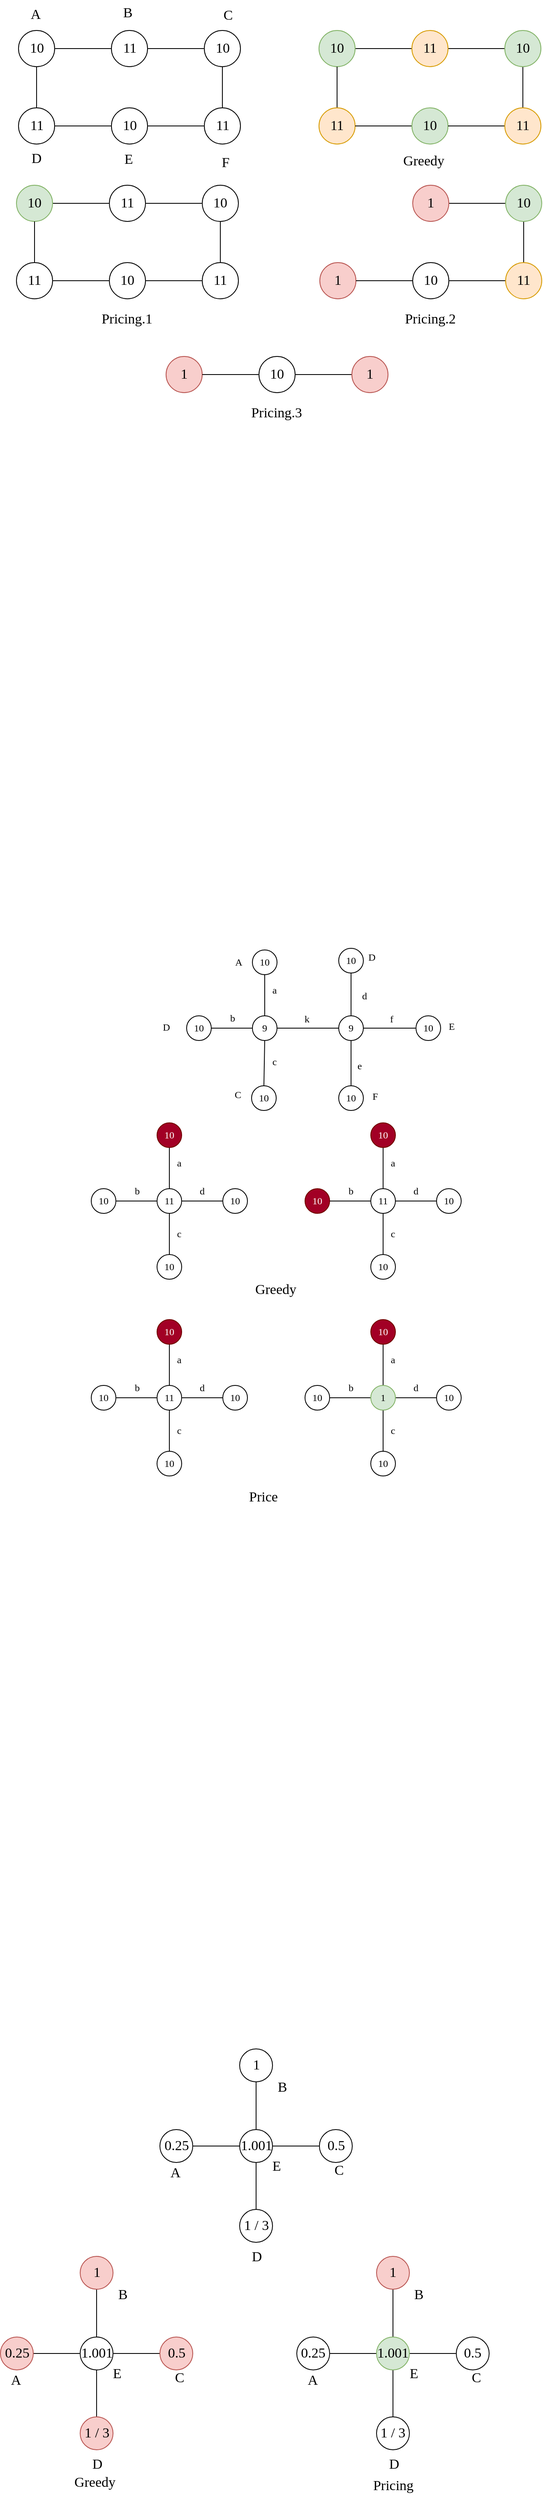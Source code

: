 <mxfile>
    <diagram id="CMbMPII5afzTAGJvP7kr" name="Page-1">
        <mxGraphModel dx="610" dy="340" grid="0" gridSize="10" guides="1" tooltips="1" connect="1" arrows="1" fold="1" page="1" pageScale="1" pageWidth="827" pageHeight="1169" math="0" shadow="0">
            <root>
                <mxCell id="0"/>
                <mxCell id="1" parent="0"/>
                <mxCell id="191" style="edgeStyle=none;html=1;exitX=1;exitY=0.5;exitDx=0;exitDy=0;entryX=0;entryY=0.5;entryDx=0;entryDy=0;fontFamily=Georgia;fontSize=17;endArrow=none;endFill=0;" parent="1" source="182" target="183" edge="1">
                    <mxGeometry relative="1" as="geometry"/>
                </mxCell>
                <mxCell id="182" value="10" style="ellipse;whiteSpace=wrap;html=1;aspect=fixed;fontFamily=Georgia;fontSize=17;" parent="1" vertex="1">
                    <mxGeometry x="99.5" y="166" width="44" height="44" as="geometry"/>
                </mxCell>
                <mxCell id="192" style="edgeStyle=none;html=1;exitX=1;exitY=0.5;exitDx=0;exitDy=0;entryX=0;entryY=0.5;entryDx=0;entryDy=0;fontFamily=Georgia;fontSize=17;endArrow=none;endFill=0;" parent="1" source="183" target="184" edge="1">
                    <mxGeometry relative="1" as="geometry"/>
                </mxCell>
                <mxCell id="183" value="11" style="ellipse;whiteSpace=wrap;html=1;aspect=fixed;fontFamily=Georgia;fontSize=17;" parent="1" vertex="1">
                    <mxGeometry x="212.5" y="166" width="44" height="44" as="geometry"/>
                </mxCell>
                <mxCell id="193" style="edgeStyle=none;html=1;exitX=0.5;exitY=1;exitDx=0;exitDy=0;entryX=0.5;entryY=0;entryDx=0;entryDy=0;fontFamily=Georgia;fontSize=17;endArrow=none;endFill=0;" parent="1" source="184" target="190" edge="1">
                    <mxGeometry relative="1" as="geometry"/>
                </mxCell>
                <mxCell id="184" value="10" style="ellipse;whiteSpace=wrap;html=1;aspect=fixed;fontFamily=Georgia;fontSize=17;" parent="1" vertex="1">
                    <mxGeometry x="325.5" y="166" width="44" height="44" as="geometry"/>
                </mxCell>
                <mxCell id="196" style="edgeStyle=none;html=1;exitX=0.5;exitY=0;exitDx=0;exitDy=0;entryX=0.5;entryY=1;entryDx=0;entryDy=0;fontFamily=Georgia;fontSize=17;endArrow=none;endFill=0;" parent="1" source="188" target="182" edge="1">
                    <mxGeometry relative="1" as="geometry"/>
                </mxCell>
                <mxCell id="188" value="11" style="ellipse;whiteSpace=wrap;html=1;aspect=fixed;fontFamily=Georgia;fontSize=17;" parent="1" vertex="1">
                    <mxGeometry x="99.5" y="260" width="44" height="44" as="geometry"/>
                </mxCell>
                <mxCell id="195" style="edgeStyle=none;html=1;exitX=0;exitY=0.5;exitDx=0;exitDy=0;entryX=1;entryY=0.5;entryDx=0;entryDy=0;fontFamily=Georgia;fontSize=17;endArrow=none;endFill=0;" parent="1" source="189" target="188" edge="1">
                    <mxGeometry relative="1" as="geometry"/>
                </mxCell>
                <mxCell id="189" value="10" style="ellipse;whiteSpace=wrap;html=1;aspect=fixed;fontFamily=Georgia;fontSize=17;" parent="1" vertex="1">
                    <mxGeometry x="212.5" y="260" width="44" height="44" as="geometry"/>
                </mxCell>
                <mxCell id="194" style="edgeStyle=none;html=1;exitX=0;exitY=0.5;exitDx=0;exitDy=0;entryX=1;entryY=0.5;entryDx=0;entryDy=0;fontFamily=Georgia;fontSize=17;endArrow=none;endFill=0;" parent="1" source="190" target="189" edge="1">
                    <mxGeometry relative="1" as="geometry"/>
                </mxCell>
                <mxCell id="190" value="11" style="ellipse;whiteSpace=wrap;html=1;aspect=fixed;fontFamily=Georgia;fontSize=17;" parent="1" vertex="1">
                    <mxGeometry x="325.5" y="260" width="44" height="44" as="geometry"/>
                </mxCell>
                <mxCell id="197" style="edgeStyle=none;html=1;exitX=1;exitY=0.5;exitDx=0;exitDy=0;entryX=0;entryY=0.5;entryDx=0;entryDy=0;fontFamily=Georgia;fontSize=17;endArrow=none;endFill=0;" parent="1" source="198" target="200" edge="1">
                    <mxGeometry relative="1" as="geometry"/>
                </mxCell>
                <mxCell id="198" value="10" style="ellipse;whiteSpace=wrap;html=1;aspect=fixed;fontFamily=Georgia;fontSize=17;fillColor=#d5e8d4;strokeColor=#82b366;" parent="1" vertex="1">
                    <mxGeometry x="465" y="166" width="44" height="44" as="geometry"/>
                </mxCell>
                <mxCell id="199" style="edgeStyle=none;html=1;exitX=1;exitY=0.5;exitDx=0;exitDy=0;entryX=0;entryY=0.5;entryDx=0;entryDy=0;fontFamily=Georgia;fontSize=17;endArrow=none;endFill=0;" parent="1" source="200" target="202" edge="1">
                    <mxGeometry relative="1" as="geometry"/>
                </mxCell>
                <mxCell id="200" value="11" style="ellipse;whiteSpace=wrap;html=1;aspect=fixed;fontFamily=Georgia;fontSize=17;fillColor=#ffe6cc;strokeColor=#d79b00;" parent="1" vertex="1">
                    <mxGeometry x="578" y="166" width="44" height="44" as="geometry"/>
                </mxCell>
                <mxCell id="201" style="edgeStyle=none;html=1;exitX=0.5;exitY=1;exitDx=0;exitDy=0;entryX=0.5;entryY=0;entryDx=0;entryDy=0;fontFamily=Georgia;fontSize=17;endArrow=none;endFill=0;" parent="1" source="202" target="208" edge="1">
                    <mxGeometry relative="1" as="geometry"/>
                </mxCell>
                <mxCell id="202" value="10" style="ellipse;whiteSpace=wrap;html=1;aspect=fixed;fontFamily=Georgia;fontSize=17;fillColor=#d5e8d4;strokeColor=#82b366;" parent="1" vertex="1">
                    <mxGeometry x="691" y="166" width="44" height="44" as="geometry"/>
                </mxCell>
                <mxCell id="203" style="edgeStyle=none;html=1;exitX=0.5;exitY=0;exitDx=0;exitDy=0;entryX=0.5;entryY=1;entryDx=0;entryDy=0;fontFamily=Georgia;fontSize=17;endArrow=none;endFill=0;" parent="1" source="204" target="198" edge="1">
                    <mxGeometry relative="1" as="geometry"/>
                </mxCell>
                <mxCell id="204" value="11" style="ellipse;whiteSpace=wrap;html=1;aspect=fixed;fontFamily=Georgia;fontSize=17;fillColor=#ffe6cc;strokeColor=#d79b00;" parent="1" vertex="1">
                    <mxGeometry x="465" y="260" width="44" height="44" as="geometry"/>
                </mxCell>
                <mxCell id="205" style="edgeStyle=none;html=1;exitX=0;exitY=0.5;exitDx=0;exitDy=0;entryX=1;entryY=0.5;entryDx=0;entryDy=0;fontFamily=Georgia;fontSize=17;endArrow=none;endFill=0;" parent="1" source="206" target="204" edge="1">
                    <mxGeometry relative="1" as="geometry"/>
                </mxCell>
                <mxCell id="206" value="10" style="ellipse;whiteSpace=wrap;html=1;aspect=fixed;fontFamily=Georgia;fontSize=17;fillColor=#d5e8d4;strokeColor=#82b366;" parent="1" vertex="1">
                    <mxGeometry x="578" y="260" width="44" height="44" as="geometry"/>
                </mxCell>
                <mxCell id="207" style="edgeStyle=none;html=1;exitX=0;exitY=0.5;exitDx=0;exitDy=0;entryX=1;entryY=0.5;entryDx=0;entryDy=0;fontFamily=Georgia;fontSize=17;endArrow=none;endFill=0;" parent="1" source="208" target="206" edge="1">
                    <mxGeometry relative="1" as="geometry"/>
                </mxCell>
                <mxCell id="208" value="11" style="ellipse;whiteSpace=wrap;html=1;aspect=fixed;fontFamily=Georgia;fontSize=17;fillColor=#ffe6cc;strokeColor=#d79b00;" parent="1" vertex="1">
                    <mxGeometry x="691" y="260" width="44" height="44" as="geometry"/>
                </mxCell>
                <mxCell id="211" style="edgeStyle=none;html=1;exitX=1;exitY=0.5;exitDx=0;exitDy=0;entryX=0;entryY=0.5;entryDx=0;entryDy=0;fontFamily=Georgia;fontSize=17;endArrow=none;endFill=0;" parent="1" source="212" target="214" edge="1">
                    <mxGeometry relative="1" as="geometry"/>
                </mxCell>
                <mxCell id="212" value="1" style="ellipse;whiteSpace=wrap;html=1;aspect=fixed;fontFamily=Georgia;fontSize=17;fillColor=#f8cecc;strokeColor=#b85450;" parent="1" vertex="1">
                    <mxGeometry x="579" y="354" width="44" height="44" as="geometry"/>
                </mxCell>
                <mxCell id="213" style="edgeStyle=none;html=1;exitX=0.5;exitY=1;exitDx=0;exitDy=0;entryX=0.5;entryY=0;entryDx=0;entryDy=0;fontFamily=Georgia;fontSize=17;endArrow=none;endFill=0;" parent="1" source="214" target="220" edge="1">
                    <mxGeometry relative="1" as="geometry"/>
                </mxCell>
                <mxCell id="214" value="10" style="ellipse;whiteSpace=wrap;html=1;aspect=fixed;fontFamily=Georgia;fontSize=17;fillColor=#d5e8d4;strokeColor=#82b366;" parent="1" vertex="1">
                    <mxGeometry x="692" y="354" width="44" height="44" as="geometry"/>
                </mxCell>
                <mxCell id="216" value="1" style="ellipse;whiteSpace=wrap;html=1;aspect=fixed;fontFamily=Georgia;fontSize=17;fillColor=#f8cecc;strokeColor=#b85450;" parent="1" vertex="1">
                    <mxGeometry x="466" y="448" width="44" height="44" as="geometry"/>
                </mxCell>
                <mxCell id="217" style="edgeStyle=none;html=1;exitX=0;exitY=0.5;exitDx=0;exitDy=0;entryX=1;entryY=0.5;entryDx=0;entryDy=0;fontFamily=Georgia;fontSize=17;endArrow=none;endFill=0;" parent="1" source="218" target="216" edge="1">
                    <mxGeometry relative="1" as="geometry"/>
                </mxCell>
                <mxCell id="218" value="10" style="ellipse;whiteSpace=wrap;html=1;aspect=fixed;fontFamily=Georgia;fontSize=17;" parent="1" vertex="1">
                    <mxGeometry x="579" y="448" width="44" height="44" as="geometry"/>
                </mxCell>
                <mxCell id="219" style="edgeStyle=none;html=1;exitX=0;exitY=0.5;exitDx=0;exitDy=0;entryX=1;entryY=0.5;entryDx=0;entryDy=0;fontFamily=Georgia;fontSize=17;endArrow=none;endFill=0;" parent="1" source="220" target="218" edge="1">
                    <mxGeometry relative="1" as="geometry"/>
                </mxCell>
                <mxCell id="220" value="11" style="ellipse;whiteSpace=wrap;html=1;aspect=fixed;fontFamily=Georgia;fontSize=17;fillColor=#ffe6cc;strokeColor=#d79b00;" parent="1" vertex="1">
                    <mxGeometry x="692" y="448" width="44" height="44" as="geometry"/>
                </mxCell>
                <mxCell id="221" value="Greedy" style="text;html=1;align=center;verticalAlign=middle;resizable=0;points=[];autosize=1;strokeColor=none;fillColor=none;fontSize=17;fontFamily=Georgia;" parent="1" vertex="1">
                    <mxGeometry x="556" y="309" width="72" height="32" as="geometry"/>
                </mxCell>
                <mxCell id="222" value="Pricing.2" style="text;html=1;align=center;verticalAlign=middle;resizable=0;points=[];autosize=1;strokeColor=none;fillColor=none;fontSize=17;fontFamily=Georgia;" parent="1" vertex="1">
                    <mxGeometry x="557" y="501" width="86" height="32" as="geometry"/>
                </mxCell>
                <mxCell id="226" value="A" style="text;html=1;align=center;verticalAlign=middle;resizable=0;points=[];autosize=1;strokeColor=none;fillColor=none;fontSize=17;fontFamily=Georgia;" parent="1" vertex="1">
                    <mxGeometry x="105" y="131" width="29" height="32" as="geometry"/>
                </mxCell>
                <mxCell id="227" value="B" style="text;html=1;align=center;verticalAlign=middle;resizable=0;points=[];autosize=1;strokeColor=none;fillColor=none;fontSize=17;fontFamily=Georgia;" parent="1" vertex="1">
                    <mxGeometry x="217" y="129" width="29" height="32" as="geometry"/>
                </mxCell>
                <mxCell id="228" value="C" style="text;html=1;align=center;verticalAlign=middle;resizable=0;points=[];autosize=1;strokeColor=none;fillColor=none;fontSize=17;fontFamily=Georgia;" parent="1" vertex="1">
                    <mxGeometry x="339" y="132" width="29" height="32" as="geometry"/>
                </mxCell>
                <mxCell id="229" value="D" style="text;html=1;align=center;verticalAlign=middle;resizable=0;points=[];autosize=1;strokeColor=none;fillColor=none;fontSize=17;fontFamily=Georgia;" parent="1" vertex="1">
                    <mxGeometry x="105" y="306" width="31" height="32" as="geometry"/>
                </mxCell>
                <mxCell id="230" value="E" style="text;html=1;align=center;verticalAlign=middle;resizable=0;points=[];autosize=1;strokeColor=none;fillColor=none;fontSize=17;fontFamily=Georgia;" parent="1" vertex="1">
                    <mxGeometry x="218" y="307" width="29" height="32" as="geometry"/>
                </mxCell>
                <mxCell id="231" value="F" style="text;html=1;align=center;verticalAlign=middle;resizable=0;points=[];autosize=1;strokeColor=none;fillColor=none;fontSize=17;fontFamily=Georgia;" parent="1" vertex="1">
                    <mxGeometry x="337" y="311" width="28" height="32" as="geometry"/>
                </mxCell>
                <mxCell id="233" style="edgeStyle=none;html=1;exitX=1;exitY=0.5;exitDx=0;exitDy=0;entryX=0;entryY=0.5;entryDx=0;entryDy=0;fontFamily=Georgia;fontSize=17;endArrow=none;endFill=0;" parent="1" source="234" target="236" edge="1">
                    <mxGeometry relative="1" as="geometry"/>
                </mxCell>
                <mxCell id="234" value="10" style="ellipse;whiteSpace=wrap;html=1;aspect=fixed;fontFamily=Georgia;fontSize=17;fillColor=#d5e8d4;strokeColor=#82b366;" parent="1" vertex="1">
                    <mxGeometry x="97" y="354" width="44" height="44" as="geometry"/>
                </mxCell>
                <mxCell id="235" style="edgeStyle=none;html=1;exitX=1;exitY=0.5;exitDx=0;exitDy=0;entryX=0;entryY=0.5;entryDx=0;entryDy=0;fontFamily=Georgia;fontSize=17;endArrow=none;endFill=0;" parent="1" source="236" target="238" edge="1">
                    <mxGeometry relative="1" as="geometry"/>
                </mxCell>
                <mxCell id="236" value="11" style="ellipse;whiteSpace=wrap;html=1;aspect=fixed;fontFamily=Georgia;fontSize=17;" parent="1" vertex="1">
                    <mxGeometry x="210" y="354" width="44" height="44" as="geometry"/>
                </mxCell>
                <mxCell id="237" style="edgeStyle=none;html=1;exitX=0.5;exitY=1;exitDx=0;exitDy=0;entryX=0.5;entryY=0;entryDx=0;entryDy=0;fontFamily=Georgia;fontSize=17;endArrow=none;endFill=0;" parent="1" source="238" target="244" edge="1">
                    <mxGeometry relative="1" as="geometry"/>
                </mxCell>
                <mxCell id="238" value="10" style="ellipse;whiteSpace=wrap;html=1;aspect=fixed;fontFamily=Georgia;fontSize=17;" parent="1" vertex="1">
                    <mxGeometry x="323" y="354" width="44" height="44" as="geometry"/>
                </mxCell>
                <mxCell id="239" style="edgeStyle=none;html=1;exitX=0.5;exitY=0;exitDx=0;exitDy=0;entryX=0.5;entryY=1;entryDx=0;entryDy=0;fontFamily=Georgia;fontSize=17;endArrow=none;endFill=0;" parent="1" source="240" target="234" edge="1">
                    <mxGeometry relative="1" as="geometry"/>
                </mxCell>
                <mxCell id="240" value="11" style="ellipse;whiteSpace=wrap;html=1;aspect=fixed;fontFamily=Georgia;fontSize=17;" parent="1" vertex="1">
                    <mxGeometry x="97" y="448" width="44" height="44" as="geometry"/>
                </mxCell>
                <mxCell id="241" style="edgeStyle=none;html=1;exitX=0;exitY=0.5;exitDx=0;exitDy=0;entryX=1;entryY=0.5;entryDx=0;entryDy=0;fontFamily=Georgia;fontSize=17;endArrow=none;endFill=0;" parent="1" source="242" target="240" edge="1">
                    <mxGeometry relative="1" as="geometry"/>
                </mxCell>
                <mxCell id="242" value="10" style="ellipse;whiteSpace=wrap;html=1;aspect=fixed;fontFamily=Georgia;fontSize=17;" parent="1" vertex="1">
                    <mxGeometry x="210" y="448" width="44" height="44" as="geometry"/>
                </mxCell>
                <mxCell id="243" style="edgeStyle=none;html=1;exitX=0;exitY=0.5;exitDx=0;exitDy=0;entryX=1;entryY=0.5;entryDx=0;entryDy=0;fontFamily=Georgia;fontSize=17;endArrow=none;endFill=0;" parent="1" source="244" target="242" edge="1">
                    <mxGeometry relative="1" as="geometry"/>
                </mxCell>
                <mxCell id="244" value="11" style="ellipse;whiteSpace=wrap;html=1;aspect=fixed;fontFamily=Georgia;fontSize=17;" parent="1" vertex="1">
                    <mxGeometry x="323" y="448" width="44" height="44" as="geometry"/>
                </mxCell>
                <mxCell id="245" value="Pricing.1" style="text;html=1;align=center;verticalAlign=middle;resizable=0;points=[];autosize=1;strokeColor=none;fillColor=none;fontSize=17;fontFamily=Georgia;" parent="1" vertex="1">
                    <mxGeometry x="189" y="501" width="84" height="32" as="geometry"/>
                </mxCell>
                <mxCell id="250" value="1" style="ellipse;whiteSpace=wrap;html=1;aspect=fixed;fontFamily=Georgia;fontSize=17;fillColor=#f8cecc;strokeColor=#b85450;" parent="1" vertex="1">
                    <mxGeometry x="279" y="562" width="44" height="44" as="geometry"/>
                </mxCell>
                <mxCell id="251" style="edgeStyle=none;html=1;exitX=0;exitY=0.5;exitDx=0;exitDy=0;entryX=1;entryY=0.5;entryDx=0;entryDy=0;fontFamily=Georgia;fontSize=17;endArrow=none;endFill=0;" parent="1" source="252" target="250" edge="1">
                    <mxGeometry relative="1" as="geometry"/>
                </mxCell>
                <mxCell id="252" value="10" style="ellipse;whiteSpace=wrap;html=1;aspect=fixed;fontFamily=Georgia;fontSize=17;" parent="1" vertex="1">
                    <mxGeometry x="392" y="562" width="44" height="44" as="geometry"/>
                </mxCell>
                <mxCell id="253" style="edgeStyle=none;html=1;exitX=0;exitY=0.5;exitDx=0;exitDy=0;entryX=1;entryY=0.5;entryDx=0;entryDy=0;fontFamily=Georgia;fontSize=17;endArrow=none;endFill=0;" parent="1" source="254" target="252" edge="1">
                    <mxGeometry relative="1" as="geometry"/>
                </mxCell>
                <mxCell id="254" value="1" style="ellipse;whiteSpace=wrap;html=1;aspect=fixed;fontFamily=Georgia;fontSize=17;fillColor=#f8cecc;strokeColor=#b85450;" parent="1" vertex="1">
                    <mxGeometry x="505" y="562" width="44" height="44" as="geometry"/>
                </mxCell>
                <mxCell id="255" value="Pricing.3" style="text;html=1;align=center;verticalAlign=middle;resizable=0;points=[];autosize=1;strokeColor=none;fillColor=none;fontSize=17;fontFamily=Georgia;" parent="1" vertex="1">
                    <mxGeometry x="370" y="615" width="86" height="32" as="geometry"/>
                </mxCell>
                <mxCell id="256" style="edgeStyle=none;html=1;exitX=1;exitY=0.5;exitDx=0;exitDy=0;entryX=0;entryY=0.5;entryDx=0;entryDy=0;endArrow=none;endFill=0;fontFamily=Georgia;" edge="1" parent="1" source="257" target="263">
                    <mxGeometry relative="1" as="geometry"/>
                </mxCell>
                <mxCell id="257" value="10" style="ellipse;whiteSpace=wrap;html=1;aspect=fixed;fontFamily=Georgia;" vertex="1" parent="1">
                    <mxGeometry x="188" y="1573" width="30" height="30" as="geometry"/>
                </mxCell>
                <mxCell id="258" value="10" style="ellipse;whiteSpace=wrap;html=1;aspect=fixed;fontFamily=Georgia;" vertex="1" parent="1">
                    <mxGeometry x="268" y="1653" width="30" height="30" as="geometry"/>
                </mxCell>
                <mxCell id="259" value="10" style="ellipse;whiteSpace=wrap;html=1;aspect=fixed;fontFamily=Georgia;" vertex="1" parent="1">
                    <mxGeometry x="348" y="1573" width="30" height="30" as="geometry"/>
                </mxCell>
                <mxCell id="260" style="edgeStyle=none;html=1;exitX=1;exitY=0.5;exitDx=0;exitDy=0;entryX=0;entryY=0.5;entryDx=0;entryDy=0;endArrow=none;endFill=0;fontFamily=Georgia;" edge="1" parent="1" source="263" target="259">
                    <mxGeometry relative="1" as="geometry"/>
                </mxCell>
                <mxCell id="261" style="edgeStyle=none;html=1;exitX=0.5;exitY=0;exitDx=0;exitDy=0;entryX=0.5;entryY=1;entryDx=0;entryDy=0;endArrow=none;endFill=0;fontFamily=Georgia;" edge="1" parent="1" source="263" target="264">
                    <mxGeometry relative="1" as="geometry"/>
                </mxCell>
                <mxCell id="262" style="edgeStyle=none;html=1;exitX=0.5;exitY=1;exitDx=0;exitDy=0;entryX=0.5;entryY=0;entryDx=0;entryDy=0;endArrow=none;endFill=0;fontFamily=Georgia;" edge="1" parent="1" source="263" target="258">
                    <mxGeometry relative="1" as="geometry"/>
                </mxCell>
                <mxCell id="263" value="11" style="ellipse;whiteSpace=wrap;html=1;aspect=fixed;fontFamily=Georgia;" vertex="1" parent="1">
                    <mxGeometry x="268" y="1573" width="30" height="30" as="geometry"/>
                </mxCell>
                <mxCell id="264" value="10" style="ellipse;whiteSpace=wrap;html=1;aspect=fixed;fillColor=#a20025;fontColor=#ffffff;strokeColor=#6F0000;fontFamily=Georgia;" vertex="1" parent="1">
                    <mxGeometry x="268" y="1493" width="30" height="30" as="geometry"/>
                </mxCell>
                <mxCell id="265" value="a" style="text;strokeColor=none;align=center;fillColor=none;html=1;verticalAlign=middle;whiteSpace=wrap;rounded=0;fontFamily=Georgia;" vertex="1" parent="1">
                    <mxGeometry x="265" y="1527" width="60" height="30" as="geometry"/>
                </mxCell>
                <mxCell id="266" value="d" style="text;strokeColor=none;align=center;fillColor=none;html=1;verticalAlign=middle;whiteSpace=wrap;rounded=0;fontFamily=Georgia;" vertex="1" parent="1">
                    <mxGeometry x="293" y="1561" width="60" height="30" as="geometry"/>
                </mxCell>
                <mxCell id="267" value="c" style="text;strokeColor=none;align=center;fillColor=none;html=1;verticalAlign=middle;whiteSpace=wrap;rounded=0;fontFamily=Georgia;" vertex="1" parent="1">
                    <mxGeometry x="265" y="1613" width="60" height="30" as="geometry"/>
                </mxCell>
                <mxCell id="268" value="b" style="text;strokeColor=none;align=center;fillColor=none;html=1;verticalAlign=middle;whiteSpace=wrap;rounded=0;fontFamily=Georgia;" vertex="1" parent="1">
                    <mxGeometry x="214" y="1561" width="60" height="30" as="geometry"/>
                </mxCell>
                <mxCell id="269" style="edgeStyle=none;html=1;exitX=1;exitY=0.5;exitDx=0;exitDy=0;entryX=0;entryY=0.5;entryDx=0;entryDy=0;endArrow=none;endFill=0;fontFamily=Georgia;" edge="1" parent="1" source="270" target="276">
                    <mxGeometry relative="1" as="geometry"/>
                </mxCell>
                <mxCell id="270" value="10" style="ellipse;whiteSpace=wrap;html=1;aspect=fixed;fillColor=#a20025;fontColor=#ffffff;strokeColor=#6F0000;fontFamily=Georgia;" vertex="1" parent="1">
                    <mxGeometry x="448" y="1573" width="30" height="30" as="geometry"/>
                </mxCell>
                <mxCell id="271" value="10" style="ellipse;whiteSpace=wrap;html=1;aspect=fixed;fontFamily=Georgia;" vertex="1" parent="1">
                    <mxGeometry x="528" y="1653" width="30" height="30" as="geometry"/>
                </mxCell>
                <mxCell id="272" value="10" style="ellipse;whiteSpace=wrap;html=1;aspect=fixed;fontFamily=Georgia;" vertex="1" parent="1">
                    <mxGeometry x="608" y="1573" width="30" height="30" as="geometry"/>
                </mxCell>
                <mxCell id="273" style="edgeStyle=none;html=1;exitX=1;exitY=0.5;exitDx=0;exitDy=0;entryX=0;entryY=0.5;entryDx=0;entryDy=0;endArrow=none;endFill=0;fontFamily=Georgia;" edge="1" parent="1" source="276" target="272">
                    <mxGeometry relative="1" as="geometry"/>
                </mxCell>
                <mxCell id="274" style="edgeStyle=none;html=1;exitX=0.5;exitY=0;exitDx=0;exitDy=0;entryX=0.5;entryY=1;entryDx=0;entryDy=0;endArrow=none;endFill=0;fontFamily=Georgia;" edge="1" parent="1" source="276" target="277">
                    <mxGeometry relative="1" as="geometry"/>
                </mxCell>
                <mxCell id="275" style="edgeStyle=none;html=1;exitX=0.5;exitY=1;exitDx=0;exitDy=0;entryX=0.5;entryY=0;entryDx=0;entryDy=0;endArrow=none;endFill=0;fontFamily=Georgia;" edge="1" parent="1" source="276" target="271">
                    <mxGeometry relative="1" as="geometry"/>
                </mxCell>
                <mxCell id="276" value="11" style="ellipse;whiteSpace=wrap;html=1;aspect=fixed;fontFamily=Georgia;" vertex="1" parent="1">
                    <mxGeometry x="528" y="1573" width="30" height="30" as="geometry"/>
                </mxCell>
                <mxCell id="277" value="10" style="ellipse;whiteSpace=wrap;html=1;aspect=fixed;fillColor=#a20025;fontColor=#ffffff;strokeColor=#6F0000;fontFamily=Georgia;" vertex="1" parent="1">
                    <mxGeometry x="528" y="1493" width="30" height="30" as="geometry"/>
                </mxCell>
                <mxCell id="278" value="a" style="text;strokeColor=none;align=center;fillColor=none;html=1;verticalAlign=middle;whiteSpace=wrap;rounded=0;fontFamily=Georgia;" vertex="1" parent="1">
                    <mxGeometry x="525" y="1527" width="60" height="30" as="geometry"/>
                </mxCell>
                <mxCell id="279" value="d" style="text;align=center;html=1;verticalAlign=middle;whiteSpace=wrap;rounded=0;fontFamily=Georgia;" vertex="1" parent="1">
                    <mxGeometry x="553" y="1561" width="60" height="30" as="geometry"/>
                </mxCell>
                <mxCell id="280" value="c" style="text;strokeColor=none;align=center;fillColor=none;html=1;verticalAlign=middle;whiteSpace=wrap;rounded=0;fontFamily=Georgia;" vertex="1" parent="1">
                    <mxGeometry x="525" y="1613" width="60" height="30" as="geometry"/>
                </mxCell>
                <mxCell id="281" value="b" style="text;strokeColor=none;align=center;fillColor=none;html=1;verticalAlign=middle;whiteSpace=wrap;rounded=0;fontFamily=Georgia;" vertex="1" parent="1">
                    <mxGeometry x="474" y="1561" width="60" height="30" as="geometry"/>
                </mxCell>
                <mxCell id="282" style="edgeStyle=none;html=1;exitX=1;exitY=0.5;exitDx=0;exitDy=0;entryX=0;entryY=0.5;entryDx=0;entryDy=0;endArrow=none;endFill=0;fontFamily=Georgia;" edge="1" parent="1" source="283" target="289">
                    <mxGeometry relative="1" as="geometry"/>
                </mxCell>
                <mxCell id="283" value="10" style="ellipse;whiteSpace=wrap;html=1;aspect=fixed;fontFamily=Georgia;" vertex="1" parent="1">
                    <mxGeometry x="188" y="1812" width="30" height="30" as="geometry"/>
                </mxCell>
                <mxCell id="284" value="10" style="ellipse;whiteSpace=wrap;html=1;aspect=fixed;fontFamily=Georgia;" vertex="1" parent="1">
                    <mxGeometry x="268" y="1892" width="30" height="30" as="geometry"/>
                </mxCell>
                <mxCell id="285" value="10" style="ellipse;whiteSpace=wrap;html=1;aspect=fixed;fontFamily=Georgia;" vertex="1" parent="1">
                    <mxGeometry x="348" y="1812" width="30" height="30" as="geometry"/>
                </mxCell>
                <mxCell id="286" style="edgeStyle=none;html=1;exitX=1;exitY=0.5;exitDx=0;exitDy=0;entryX=0;entryY=0.5;entryDx=0;entryDy=0;endArrow=none;endFill=0;fontFamily=Georgia;" edge="1" parent="1" source="289" target="285">
                    <mxGeometry relative="1" as="geometry"/>
                </mxCell>
                <mxCell id="287" style="edgeStyle=none;html=1;exitX=0.5;exitY=0;exitDx=0;exitDy=0;entryX=0.5;entryY=1;entryDx=0;entryDy=0;endArrow=none;endFill=0;fontFamily=Georgia;" edge="1" parent="1" source="289" target="290">
                    <mxGeometry relative="1" as="geometry"/>
                </mxCell>
                <mxCell id="288" style="edgeStyle=none;html=1;exitX=0.5;exitY=1;exitDx=0;exitDy=0;entryX=0.5;entryY=0;entryDx=0;entryDy=0;endArrow=none;endFill=0;fontFamily=Georgia;" edge="1" parent="1" source="289" target="284">
                    <mxGeometry relative="1" as="geometry"/>
                </mxCell>
                <mxCell id="289" value="11" style="ellipse;whiteSpace=wrap;html=1;aspect=fixed;fontFamily=Georgia;" vertex="1" parent="1">
                    <mxGeometry x="268" y="1812" width="30" height="30" as="geometry"/>
                </mxCell>
                <mxCell id="290" value="10" style="ellipse;whiteSpace=wrap;html=1;aspect=fixed;fillColor=#a20025;fontColor=#ffffff;strokeColor=#6F0000;fontFamily=Georgia;" vertex="1" parent="1">
                    <mxGeometry x="268" y="1732" width="30" height="30" as="geometry"/>
                </mxCell>
                <mxCell id="291" value="a" style="text;strokeColor=none;align=center;fillColor=none;html=1;verticalAlign=middle;whiteSpace=wrap;rounded=0;fontFamily=Georgia;" vertex="1" parent="1">
                    <mxGeometry x="265" y="1766" width="60" height="30" as="geometry"/>
                </mxCell>
                <mxCell id="292" value="d" style="text;strokeColor=none;align=center;fillColor=none;html=1;verticalAlign=middle;whiteSpace=wrap;rounded=0;fontFamily=Georgia;" vertex="1" parent="1">
                    <mxGeometry x="293" y="1800" width="60" height="30" as="geometry"/>
                </mxCell>
                <mxCell id="293" value="c" style="text;strokeColor=none;align=center;fillColor=none;html=1;verticalAlign=middle;whiteSpace=wrap;rounded=0;fontFamily=Georgia;" vertex="1" parent="1">
                    <mxGeometry x="265" y="1852" width="60" height="30" as="geometry"/>
                </mxCell>
                <mxCell id="294" value="b" style="text;strokeColor=none;align=center;fillColor=none;html=1;verticalAlign=middle;whiteSpace=wrap;rounded=0;fontFamily=Georgia;" vertex="1" parent="1">
                    <mxGeometry x="214" y="1800" width="60" height="30" as="geometry"/>
                </mxCell>
                <mxCell id="295" style="edgeStyle=none;html=1;exitX=1;exitY=0.5;exitDx=0;exitDy=0;entryX=0;entryY=0.5;entryDx=0;entryDy=0;endArrow=none;endFill=0;fontFamily=Georgia;" edge="1" parent="1" source="296" target="302">
                    <mxGeometry relative="1" as="geometry"/>
                </mxCell>
                <mxCell id="296" value="10" style="ellipse;whiteSpace=wrap;html=1;aspect=fixed;fontFamily=Georgia;" vertex="1" parent="1">
                    <mxGeometry x="448" y="1812" width="30" height="30" as="geometry"/>
                </mxCell>
                <mxCell id="297" value="10" style="ellipse;whiteSpace=wrap;html=1;aspect=fixed;fontFamily=Georgia;" vertex="1" parent="1">
                    <mxGeometry x="528" y="1892" width="30" height="30" as="geometry"/>
                </mxCell>
                <mxCell id="298" value="10" style="ellipse;whiteSpace=wrap;html=1;aspect=fixed;fontFamily=Georgia;" vertex="1" parent="1">
                    <mxGeometry x="608" y="1812" width="30" height="30" as="geometry"/>
                </mxCell>
                <mxCell id="299" style="edgeStyle=none;html=1;exitX=1;exitY=0.5;exitDx=0;exitDy=0;entryX=0;entryY=0.5;entryDx=0;entryDy=0;endArrow=none;endFill=0;fontFamily=Georgia;" edge="1" parent="1" source="302" target="298">
                    <mxGeometry relative="1" as="geometry"/>
                </mxCell>
                <mxCell id="300" style="edgeStyle=none;html=1;exitX=0.5;exitY=0;exitDx=0;exitDy=0;entryX=0.5;entryY=1;entryDx=0;entryDy=0;endArrow=none;endFill=0;fontFamily=Georgia;" edge="1" parent="1" source="302" target="303">
                    <mxGeometry relative="1" as="geometry"/>
                </mxCell>
                <mxCell id="301" style="edgeStyle=none;html=1;exitX=0.5;exitY=1;exitDx=0;exitDy=0;entryX=0.5;entryY=0;entryDx=0;entryDy=0;endArrow=none;endFill=0;fontFamily=Georgia;" edge="1" parent="1" source="302" target="297">
                    <mxGeometry relative="1" as="geometry"/>
                </mxCell>
                <mxCell id="302" value="1" style="ellipse;whiteSpace=wrap;html=1;aspect=fixed;fillColor=#d5e8d4;strokeColor=#82b366;fontFamily=Georgia;" vertex="1" parent="1">
                    <mxGeometry x="528" y="1812" width="30" height="30" as="geometry"/>
                </mxCell>
                <mxCell id="303" value="10" style="ellipse;whiteSpace=wrap;html=1;aspect=fixed;fillColor=#a20025;fontColor=#ffffff;strokeColor=#6F0000;fontFamily=Georgia;" vertex="1" parent="1">
                    <mxGeometry x="528" y="1732" width="30" height="30" as="geometry"/>
                </mxCell>
                <mxCell id="304" value="a" style="text;strokeColor=none;align=center;fillColor=none;html=1;verticalAlign=middle;whiteSpace=wrap;rounded=0;fontFamily=Georgia;" vertex="1" parent="1">
                    <mxGeometry x="525" y="1766" width="60" height="30" as="geometry"/>
                </mxCell>
                <mxCell id="305" value="d" style="text;strokeColor=none;align=center;fillColor=none;html=1;verticalAlign=middle;whiteSpace=wrap;rounded=0;fontFamily=Georgia;" vertex="1" parent="1">
                    <mxGeometry x="553" y="1800" width="60" height="30" as="geometry"/>
                </mxCell>
                <mxCell id="306" value="c" style="text;strokeColor=none;align=center;fillColor=none;html=1;verticalAlign=middle;whiteSpace=wrap;rounded=0;fontFamily=Georgia;" vertex="1" parent="1">
                    <mxGeometry x="525" y="1852" width="60" height="30" as="geometry"/>
                </mxCell>
                <mxCell id="307" value="b" style="text;strokeColor=none;align=center;fillColor=none;html=1;verticalAlign=middle;whiteSpace=wrap;rounded=0;fontFamily=Georgia;" vertex="1" parent="1">
                    <mxGeometry x="474" y="1800" width="60" height="30" as="geometry"/>
                </mxCell>
                <mxCell id="308" value="Greedy" style="text;html=1;align=center;verticalAlign=middle;resizable=0;points=[];autosize=1;strokeColor=none;fillColor=none;fontSize=17;fontFamily=Georgia;" vertex="1" parent="1">
                    <mxGeometry x="376" y="1680" width="72" height="32" as="geometry"/>
                </mxCell>
                <mxCell id="309" value="Price" style="text;html=1;align=center;verticalAlign=middle;resizable=0;points=[];autosize=1;strokeColor=none;fillColor=none;fontSize=17;fontFamily=Georgia;" vertex="1" parent="1">
                    <mxGeometry x="369" y="1932" width="56" height="32" as="geometry"/>
                </mxCell>
                <mxCell id="324" style="edgeStyle=none;html=1;exitX=1;exitY=0.5;exitDx=0;exitDy=0;entryX=0;entryY=0.5;entryDx=0;entryDy=0;endArrow=none;endFill=0;fontFamily=Georgia;" edge="1" parent="1" source="325" target="331">
                    <mxGeometry relative="1" as="geometry"/>
                </mxCell>
                <mxCell id="325" value="10" style="ellipse;whiteSpace=wrap;html=1;aspect=fixed;fontFamily=Georgia;" vertex="1" parent="1">
                    <mxGeometry x="304" y="1363" width="30" height="30" as="geometry"/>
                </mxCell>
                <mxCell id="326" value="10" style="ellipse;whiteSpace=wrap;html=1;aspect=fixed;fontFamily=Georgia;" vertex="1" parent="1">
                    <mxGeometry x="383" y="1448" width="30" height="30" as="geometry"/>
                </mxCell>
                <mxCell id="329" style="edgeStyle=none;html=1;exitX=0.5;exitY=0;exitDx=0;exitDy=0;entryX=0.5;entryY=1;entryDx=0;entryDy=0;endArrow=none;endFill=0;fontFamily=Georgia;" edge="1" parent="1" source="331" target="332">
                    <mxGeometry relative="1" as="geometry"/>
                </mxCell>
                <mxCell id="330" style="edgeStyle=none;html=1;exitX=0.5;exitY=1;exitDx=0;exitDy=0;entryX=0.5;entryY=0;entryDx=0;entryDy=0;endArrow=none;endFill=0;fontFamily=Georgia;" edge="1" parent="1" source="331" target="326">
                    <mxGeometry relative="1" as="geometry"/>
                </mxCell>
                <mxCell id="439" style="edgeStyle=none;html=1;exitX=1;exitY=0.5;exitDx=0;exitDy=0;entryX=0;entryY=0.5;entryDx=0;entryDy=0;fontFamily=Georgia;fontSize=17;endArrow=none;endFill=0;" edge="1" parent="1" source="331" target="432">
                    <mxGeometry relative="1" as="geometry"/>
                </mxCell>
                <mxCell id="331" value="9" style="ellipse;whiteSpace=wrap;html=1;aspect=fixed;fontFamily=Georgia;" vertex="1" parent="1">
                    <mxGeometry x="384" y="1363" width="30" height="30" as="geometry"/>
                </mxCell>
                <mxCell id="332" value="10" style="ellipse;whiteSpace=wrap;html=1;aspect=fixed;fontFamily=Georgia;" vertex="1" parent="1">
                    <mxGeometry x="384" y="1283" width="30" height="30" as="geometry"/>
                </mxCell>
                <mxCell id="333" value="a" style="text;strokeColor=none;align=center;fillColor=none;html=1;verticalAlign=middle;whiteSpace=wrap;rounded=0;fontFamily=Georgia;" vertex="1" parent="1">
                    <mxGeometry x="381" y="1317" width="60" height="30" as="geometry"/>
                </mxCell>
                <mxCell id="335" value="c" style="text;strokeColor=none;align=center;fillColor=none;html=1;verticalAlign=middle;whiteSpace=wrap;rounded=0;fontFamily=Georgia;" vertex="1" parent="1">
                    <mxGeometry x="381" y="1403" width="60" height="32" as="geometry"/>
                </mxCell>
                <mxCell id="336" value="b" style="text;strokeColor=none;align=center;fillColor=none;html=1;verticalAlign=middle;whiteSpace=wrap;rounded=0;fontFamily=Georgia;" vertex="1" parent="1">
                    <mxGeometry x="330" y="1351" width="60" height="30" as="geometry"/>
                </mxCell>
                <mxCell id="338" value="A" style="text;html=1;align=center;verticalAlign=middle;resizable=0;points=[];autosize=1;strokeColor=none;fillColor=none;fontFamily=Georgia;" vertex="1" parent="1">
                    <mxGeometry x="354" y="1285" width="26" height="26" as="geometry"/>
                </mxCell>
                <mxCell id="340" value="C" style="text;html=1;align=center;verticalAlign=middle;resizable=0;points=[];autosize=1;strokeColor=none;fillColor=none;fontFamily=Georgia;" vertex="1" parent="1">
                    <mxGeometry x="353" y="1446" width="26" height="26" as="geometry"/>
                </mxCell>
                <mxCell id="341" value="D" style="text;html=1;align=center;verticalAlign=middle;resizable=0;points=[];autosize=1;strokeColor=none;fillColor=none;fontFamily=Georgia;" vertex="1" parent="1">
                    <mxGeometry x="265" y="1364" width="27" height="26" as="geometry"/>
                </mxCell>
                <mxCell id="355" style="edgeStyle=none;html=1;exitX=1;exitY=0.5;exitDx=0;exitDy=0;fontFamily=Georgia;endArrow=none;endFill=0;fontSize=17;" edge="1" parent="1" source="342" target="343">
                    <mxGeometry relative="1" as="geometry"/>
                </mxCell>
                <mxCell id="342" value="0.25" style="ellipse;whiteSpace=wrap;html=1;aspect=fixed;fontFamily=Georgia;fontSize=17;" vertex="1" parent="1">
                    <mxGeometry x="271.5" y="2716" width="40" height="40" as="geometry"/>
                </mxCell>
                <mxCell id="356" style="edgeStyle=none;html=1;exitX=1;exitY=0.5;exitDx=0;exitDy=0;fontFamily=Georgia;endArrow=none;endFill=0;fontSize=17;" edge="1" parent="1" source="343" target="348">
                    <mxGeometry relative="1" as="geometry"/>
                </mxCell>
                <mxCell id="357" style="edgeStyle=none;html=1;exitX=0.5;exitY=0;exitDx=0;exitDy=0;entryX=0.5;entryY=1;entryDx=0;entryDy=0;fontFamily=Georgia;endArrow=none;endFill=0;fontSize=17;" edge="1" parent="1" source="343" target="352">
                    <mxGeometry relative="1" as="geometry"/>
                </mxCell>
                <mxCell id="343" value="1.001" style="ellipse;whiteSpace=wrap;html=1;aspect=fixed;fontFamily=Georgia;fontSize=17;" vertex="1" parent="1">
                    <mxGeometry x="368.5" y="2716" width="40" height="40" as="geometry"/>
                </mxCell>
                <mxCell id="348" value="0.5" style="ellipse;whiteSpace=wrap;html=1;aspect=fixed;fontFamily=Georgia;fontSize=17;" vertex="1" parent="1">
                    <mxGeometry x="465.5" y="2716" width="40" height="40" as="geometry"/>
                </mxCell>
                <mxCell id="352" value="1" style="ellipse;whiteSpace=wrap;html=1;aspect=fixed;fontFamily=Georgia;fontSize=17;" vertex="1" parent="1">
                    <mxGeometry x="368.5" y="2618" width="40" height="40" as="geometry"/>
                </mxCell>
                <mxCell id="358" style="edgeStyle=none;html=1;exitX=0.5;exitY=0;exitDx=0;exitDy=0;entryX=0.5;entryY=1;entryDx=0;entryDy=0;fontFamily=Georgia;endArrow=none;endFill=0;fontSize=17;" edge="1" parent="1" source="353" target="343">
                    <mxGeometry relative="1" as="geometry"/>
                </mxCell>
                <mxCell id="353" value="1 / 3" style="ellipse;whiteSpace=wrap;html=1;aspect=fixed;fontFamily=Georgia;fontSize=17;" vertex="1" parent="1">
                    <mxGeometry x="368.5" y="2813" width="40" height="40" as="geometry"/>
                </mxCell>
                <mxCell id="378" value="A" style="text;html=1;align=center;verticalAlign=middle;resizable=0;points=[];autosize=1;strokeColor=none;fillColor=none;fontFamily=Georgia;fontSize=17;" vertex="1" parent="1">
                    <mxGeometry x="275.5" y="2753" width="29" height="32" as="geometry"/>
                </mxCell>
                <mxCell id="379" value="B" style="text;html=1;align=center;verticalAlign=middle;resizable=0;points=[];autosize=1;strokeColor=none;fillColor=none;fontFamily=Georgia;fontSize=17;" vertex="1" parent="1">
                    <mxGeometry x="405" y="2649" width="29" height="32" as="geometry"/>
                </mxCell>
                <mxCell id="380" value="C" style="text;html=1;align=center;verticalAlign=middle;resizable=0;points=[];autosize=1;strokeColor=none;fillColor=none;fontFamily=Georgia;fontSize=17;" vertex="1" parent="1">
                    <mxGeometry x="474.5" y="2750" width="29" height="32" as="geometry"/>
                </mxCell>
                <mxCell id="384" value="D" style="text;html=1;align=center;verticalAlign=middle;resizable=0;points=[];autosize=1;strokeColor=none;fillColor=none;fontFamily=Georgia;fontSize=17;" vertex="1" parent="1">
                    <mxGeometry x="373.5" y="2855" width="31" height="32" as="geometry"/>
                </mxCell>
                <mxCell id="385" value="E" style="text;html=1;align=center;verticalAlign=middle;resizable=0;points=[];autosize=1;strokeColor=none;fillColor=none;fontFamily=Georgia;fontSize=17;" vertex="1" parent="1">
                    <mxGeometry x="398.5" y="2745" width="29" height="32" as="geometry"/>
                </mxCell>
                <mxCell id="386" style="edgeStyle=none;html=1;exitX=1;exitY=0.5;exitDx=0;exitDy=0;fontFamily=Georgia;endArrow=none;endFill=0;fontSize=17;" edge="1" parent="1" source="387" target="390">
                    <mxGeometry relative="1" as="geometry"/>
                </mxCell>
                <mxCell id="387" value="0.25" style="ellipse;whiteSpace=wrap;html=1;aspect=fixed;fontFamily=Georgia;fillColor=#f8cecc;strokeColor=#b85450;fontSize=17;" vertex="1" parent="1">
                    <mxGeometry x="77.5" y="2968" width="40" height="40" as="geometry"/>
                </mxCell>
                <mxCell id="388" style="edgeStyle=none;html=1;exitX=1;exitY=0.5;exitDx=0;exitDy=0;fontFamily=Georgia;endArrow=none;endFill=0;fontSize=17;" edge="1" parent="1" source="390" target="391">
                    <mxGeometry relative="1" as="geometry"/>
                </mxCell>
                <mxCell id="389" style="edgeStyle=none;html=1;exitX=0.5;exitY=0;exitDx=0;exitDy=0;entryX=0.5;entryY=1;entryDx=0;entryDy=0;fontFamily=Georgia;endArrow=none;endFill=0;fontSize=17;" edge="1" parent="1" source="390" target="392">
                    <mxGeometry relative="1" as="geometry"/>
                </mxCell>
                <mxCell id="390" value="1.001" style="ellipse;whiteSpace=wrap;html=1;aspect=fixed;fontFamily=Georgia;fontSize=17;" vertex="1" parent="1">
                    <mxGeometry x="174.5" y="2968" width="40" height="40" as="geometry"/>
                </mxCell>
                <mxCell id="391" value="0.5" style="ellipse;whiteSpace=wrap;html=1;aspect=fixed;fontFamily=Georgia;fillColor=#f8cecc;strokeColor=#b85450;fontSize=17;" vertex="1" parent="1">
                    <mxGeometry x="271.5" y="2968" width="40" height="40" as="geometry"/>
                </mxCell>
                <mxCell id="392" value="1" style="ellipse;whiteSpace=wrap;html=1;aspect=fixed;fontFamily=Georgia;fillColor=#f8cecc;strokeColor=#b85450;fontSize=17;" vertex="1" parent="1">
                    <mxGeometry x="174.5" y="2870" width="40" height="40" as="geometry"/>
                </mxCell>
                <mxCell id="393" style="edgeStyle=none;html=1;exitX=0.5;exitY=0;exitDx=0;exitDy=0;entryX=0.5;entryY=1;entryDx=0;entryDy=0;fontFamily=Georgia;endArrow=none;endFill=0;fontSize=17;" edge="1" parent="1" source="394" target="390">
                    <mxGeometry relative="1" as="geometry"/>
                </mxCell>
                <mxCell id="394" value="1 / 3" style="ellipse;whiteSpace=wrap;html=1;aspect=fixed;fontFamily=Georgia;fillColor=#f8cecc;strokeColor=#b85450;fontSize=17;" vertex="1" parent="1">
                    <mxGeometry x="174.5" y="3065" width="40" height="40" as="geometry"/>
                </mxCell>
                <mxCell id="395" value="A" style="text;html=1;align=center;verticalAlign=middle;resizable=0;points=[];autosize=1;strokeColor=none;fillColor=none;fontFamily=Georgia;fontSize=17;" vertex="1" parent="1">
                    <mxGeometry x="81.5" y="3005" width="29" height="32" as="geometry"/>
                </mxCell>
                <mxCell id="396" value="B" style="text;html=1;align=center;verticalAlign=middle;resizable=0;points=[];autosize=1;strokeColor=none;fillColor=none;fontFamily=Georgia;fontSize=17;" vertex="1" parent="1">
                    <mxGeometry x="211" y="2901" width="29" height="32" as="geometry"/>
                </mxCell>
                <mxCell id="397" value="C" style="text;html=1;align=center;verticalAlign=middle;resizable=0;points=[];autosize=1;strokeColor=none;fillColor=none;fontFamily=Georgia;fontSize=17;" vertex="1" parent="1">
                    <mxGeometry x="280.5" y="3002" width="29" height="32" as="geometry"/>
                </mxCell>
                <mxCell id="398" value="D" style="text;html=1;align=center;verticalAlign=middle;resizable=0;points=[];autosize=1;strokeColor=none;fillColor=none;fontFamily=Georgia;fontSize=17;" vertex="1" parent="1">
                    <mxGeometry x="179.5" y="3107" width="31" height="32" as="geometry"/>
                </mxCell>
                <mxCell id="399" value="E" style="text;html=1;align=center;verticalAlign=middle;resizable=0;points=[];autosize=1;strokeColor=none;fillColor=none;fontFamily=Georgia;fontSize=17;" vertex="1" parent="1">
                    <mxGeometry x="204.5" y="2997" width="29" height="32" as="geometry"/>
                </mxCell>
                <mxCell id="400" style="edgeStyle=none;html=1;exitX=1;exitY=0.5;exitDx=0;exitDy=0;fontFamily=Georgia;endArrow=none;endFill=0;fontSize=17;" edge="1" parent="1" source="401" target="404">
                    <mxGeometry relative="1" as="geometry"/>
                </mxCell>
                <mxCell id="401" value="0.25" style="ellipse;whiteSpace=wrap;html=1;aspect=fixed;fontFamily=Georgia;fontSize=17;" vertex="1" parent="1">
                    <mxGeometry x="438" y="2968" width="40" height="40" as="geometry"/>
                </mxCell>
                <mxCell id="402" style="edgeStyle=none;html=1;exitX=1;exitY=0.5;exitDx=0;exitDy=0;fontFamily=Georgia;endArrow=none;endFill=0;fontSize=17;" edge="1" parent="1" source="404" target="405">
                    <mxGeometry relative="1" as="geometry"/>
                </mxCell>
                <mxCell id="403" style="edgeStyle=none;html=1;exitX=0.5;exitY=0;exitDx=0;exitDy=0;entryX=0.5;entryY=1;entryDx=0;entryDy=0;fontFamily=Georgia;endArrow=none;endFill=0;fontSize=17;" edge="1" parent="1" source="404" target="406">
                    <mxGeometry relative="1" as="geometry"/>
                </mxCell>
                <mxCell id="431" style="edgeStyle=none;html=1;exitX=0.5;exitY=1;exitDx=0;exitDy=0;entryX=0.5;entryY=0;entryDx=0;entryDy=0;fontFamily=Georgia;endArrow=none;endFill=0;fontSize=17;" edge="1" parent="1" source="404" target="408">
                    <mxGeometry relative="1" as="geometry"/>
                </mxCell>
                <mxCell id="404" value="1.001" style="ellipse;whiteSpace=wrap;html=1;aspect=fixed;fontFamily=Georgia;fillColor=#d5e8d4;strokeColor=#82b366;fontSize=17;" vertex="1" parent="1">
                    <mxGeometry x="535" y="2968" width="40" height="40" as="geometry"/>
                </mxCell>
                <mxCell id="405" value="0.5" style="ellipse;whiteSpace=wrap;html=1;aspect=fixed;fontFamily=Georgia;fontSize=17;" vertex="1" parent="1">
                    <mxGeometry x="632" y="2968" width="40" height="40" as="geometry"/>
                </mxCell>
                <mxCell id="406" value="1" style="ellipse;whiteSpace=wrap;html=1;aspect=fixed;fontFamily=Georgia;fillColor=#f8cecc;strokeColor=#b85450;fontSize=17;" vertex="1" parent="1">
                    <mxGeometry x="535" y="2870" width="40" height="40" as="geometry"/>
                </mxCell>
                <mxCell id="408" value="1 / 3" style="ellipse;whiteSpace=wrap;html=1;aspect=fixed;fontFamily=Georgia;fontSize=17;" vertex="1" parent="1">
                    <mxGeometry x="535" y="3065" width="40" height="40" as="geometry"/>
                </mxCell>
                <mxCell id="409" value="A" style="text;html=1;align=center;verticalAlign=middle;resizable=0;points=[];autosize=1;strokeColor=none;fillColor=none;fontFamily=Georgia;fontSize=17;" vertex="1" parent="1">
                    <mxGeometry x="442" y="3005" width="29" height="32" as="geometry"/>
                </mxCell>
                <mxCell id="410" value="B" style="text;html=1;align=center;verticalAlign=middle;resizable=0;points=[];autosize=1;strokeColor=none;fillColor=none;fontFamily=Georgia;fontSize=17;" vertex="1" parent="1">
                    <mxGeometry x="571.5" y="2901" width="29" height="32" as="geometry"/>
                </mxCell>
                <mxCell id="411" value="C" style="text;html=1;align=center;verticalAlign=middle;resizable=0;points=[];autosize=1;strokeColor=none;fillColor=none;fontFamily=Georgia;fontSize=17;" vertex="1" parent="1">
                    <mxGeometry x="641" y="3002" width="29" height="32" as="geometry"/>
                </mxCell>
                <mxCell id="412" value="D" style="text;html=1;align=center;verticalAlign=middle;resizable=0;points=[];autosize=1;strokeColor=none;fillColor=none;fontFamily=Georgia;fontSize=17;" vertex="1" parent="1">
                    <mxGeometry x="540" y="3107" width="31" height="32" as="geometry"/>
                </mxCell>
                <mxCell id="413" value="E" style="text;html=1;align=center;verticalAlign=middle;resizable=0;points=[];autosize=1;strokeColor=none;fillColor=none;fontFamily=Georgia;fontSize=17;" vertex="1" parent="1">
                    <mxGeometry x="565" y="2997" width="29" height="32" as="geometry"/>
                </mxCell>
                <mxCell id="428" value="Greedy" style="text;html=1;align=center;verticalAlign=middle;resizable=0;points=[];autosize=1;strokeColor=none;fillColor=none;fontFamily=Georgia;fontSize=17;" vertex="1" parent="1">
                    <mxGeometry x="156" y="3129" width="72" height="32" as="geometry"/>
                </mxCell>
                <mxCell id="430" value="Pricing" style="text;html=1;align=center;verticalAlign=middle;resizable=0;points=[];autosize=1;strokeColor=none;fillColor=none;fontFamily=Georgia;fontSize=17;" vertex="1" parent="1">
                    <mxGeometry x="519" y="3133" width="72" height="32" as="geometry"/>
                </mxCell>
                <mxCell id="437" style="edgeStyle=none;html=1;exitX=0.5;exitY=1;exitDx=0;exitDy=0;fontFamily=Georgia;fontSize=17;endArrow=none;endFill=0;" edge="1" parent="1" source="432" target="433">
                    <mxGeometry relative="1" as="geometry"/>
                </mxCell>
                <mxCell id="438" style="edgeStyle=none;html=1;exitX=1;exitY=0.5;exitDx=0;exitDy=0;entryX=0;entryY=0.5;entryDx=0;entryDy=0;fontFamily=Georgia;fontSize=17;endArrow=none;endFill=0;" edge="1" parent="1" source="432" target="435">
                    <mxGeometry relative="1" as="geometry"/>
                </mxCell>
                <mxCell id="432" value="9" style="ellipse;whiteSpace=wrap;html=1;aspect=fixed;fontFamily=Georgia;" vertex="1" parent="1">
                    <mxGeometry x="489" y="1363" width="30" height="30" as="geometry"/>
                </mxCell>
                <mxCell id="433" value="10" style="ellipse;whiteSpace=wrap;html=1;aspect=fixed;fontFamily=Georgia;" vertex="1" parent="1">
                    <mxGeometry x="489" y="1448" width="30" height="30" as="geometry"/>
                </mxCell>
                <mxCell id="436" style="edgeStyle=none;html=1;exitX=0.5;exitY=1;exitDx=0;exitDy=0;entryX=0.5;entryY=0;entryDx=0;entryDy=0;fontFamily=Georgia;fontSize=17;endArrow=none;endFill=0;" edge="1" parent="1" source="434" target="432">
                    <mxGeometry relative="1" as="geometry"/>
                </mxCell>
                <mxCell id="434" value="10" style="ellipse;whiteSpace=wrap;html=1;aspect=fixed;fontFamily=Georgia;" vertex="1" parent="1">
                    <mxGeometry x="489" y="1281" width="30" height="30" as="geometry"/>
                </mxCell>
                <mxCell id="435" value="10" style="ellipse;whiteSpace=wrap;html=1;aspect=fixed;fontFamily=Georgia;" vertex="1" parent="1">
                    <mxGeometry x="583" y="1363" width="30" height="30" as="geometry"/>
                </mxCell>
                <mxCell id="440" value="d" style="text;html=1;align=center;verticalAlign=middle;resizable=0;points=[];autosize=1;strokeColor=none;fillColor=none;fontSize=12;fontFamily=Georgia;" vertex="1" parent="1">
                    <mxGeometry x="507" y="1326" width="25" height="26" as="geometry"/>
                </mxCell>
                <mxCell id="441" value="e" style="text;html=1;align=center;verticalAlign=middle;resizable=0;points=[];autosize=1;strokeColor=none;fillColor=none;fontSize=12;fontFamily=Georgia;" vertex="1" parent="1">
                    <mxGeometry x="502" y="1411" width="24" height="26" as="geometry"/>
                </mxCell>
                <mxCell id="443" value="f" style="text;html=1;align=center;verticalAlign=middle;resizable=0;points=[];autosize=1;strokeColor=none;fillColor=none;fontSize=12;fontFamily=Georgia;" vertex="1" parent="1">
                    <mxGeometry x="542" y="1354" width="22" height="26" as="geometry"/>
                </mxCell>
                <mxCell id="444" value="k" style="text;html=1;align=center;verticalAlign=middle;resizable=0;points=[];autosize=1;strokeColor=none;fillColor=none;fontSize=12;fontFamily=Georgia;" vertex="1" parent="1">
                    <mxGeometry x="438" y="1354" width="24" height="26" as="geometry"/>
                </mxCell>
                <mxCell id="446" value="D" style="text;html=1;align=center;verticalAlign=middle;resizable=0;points=[];autosize=1;strokeColor=none;fillColor=none;fontSize=12;fontFamily=Georgia;" vertex="1" parent="1">
                    <mxGeometry x="515" y="1279" width="27" height="26" as="geometry"/>
                </mxCell>
                <mxCell id="447" value="E" style="text;html=1;align=center;verticalAlign=middle;resizable=0;points=[];autosize=1;strokeColor=none;fillColor=none;fontSize=12;fontFamily=Georgia;" vertex="1" parent="1">
                    <mxGeometry x="613" y="1363" width="26" height="26" as="geometry"/>
                </mxCell>
                <mxCell id="448" value="F" style="text;html=1;align=center;verticalAlign=middle;resizable=0;points=[];autosize=1;strokeColor=none;fillColor=none;fontSize=12;fontFamily=Georgia;" vertex="1" parent="1">
                    <mxGeometry x="520" y="1448" width="25" height="26" as="geometry"/>
                </mxCell>
            </root>
        </mxGraphModel>
    </diagram>
</mxfile>